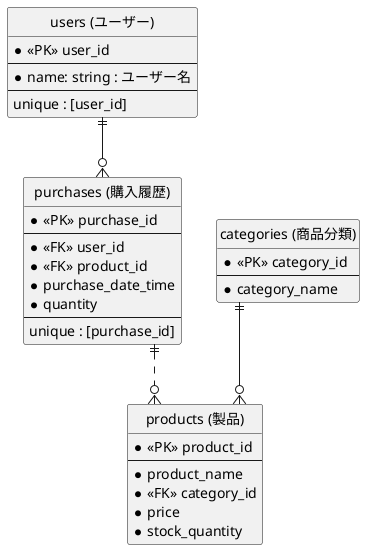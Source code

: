  @startuml test
 hide circle
 skinparam linetype ortho

 entity "users (ユーザー)" as users {
    ' * 表示修飾子は必須属性を表します。 空白を1文字後ろに入れることで、強調{**}と解釈されることを防ぐと良いでしょう:
     * <<PK>> user_id
     --
     * name: string : ユーザー名
     --
     unique : [user_id]
 }

 entity "purchases (購入履歴)" as purchases {
     * <<PK>> purchase_id
     --
     * <<FK>> user_id
     * <<FK>> product_id
     * purchase_date_time
     * quantity
     --
     unique : [purchase_id]
 }

 entity "products (製品)" as products {
     * <<PK>> product_id
     --
     * product_name
     * <<FK>> category_id
     * price
     * stock_quantity
 }

 entity "categories (商品分類)" as categories {
     * <<PK>> category_id
     --
     * category_name
 }

 users ||--o{ purchases
 purchases ||..o{ products
 categories ||--o{ products
 @enduml